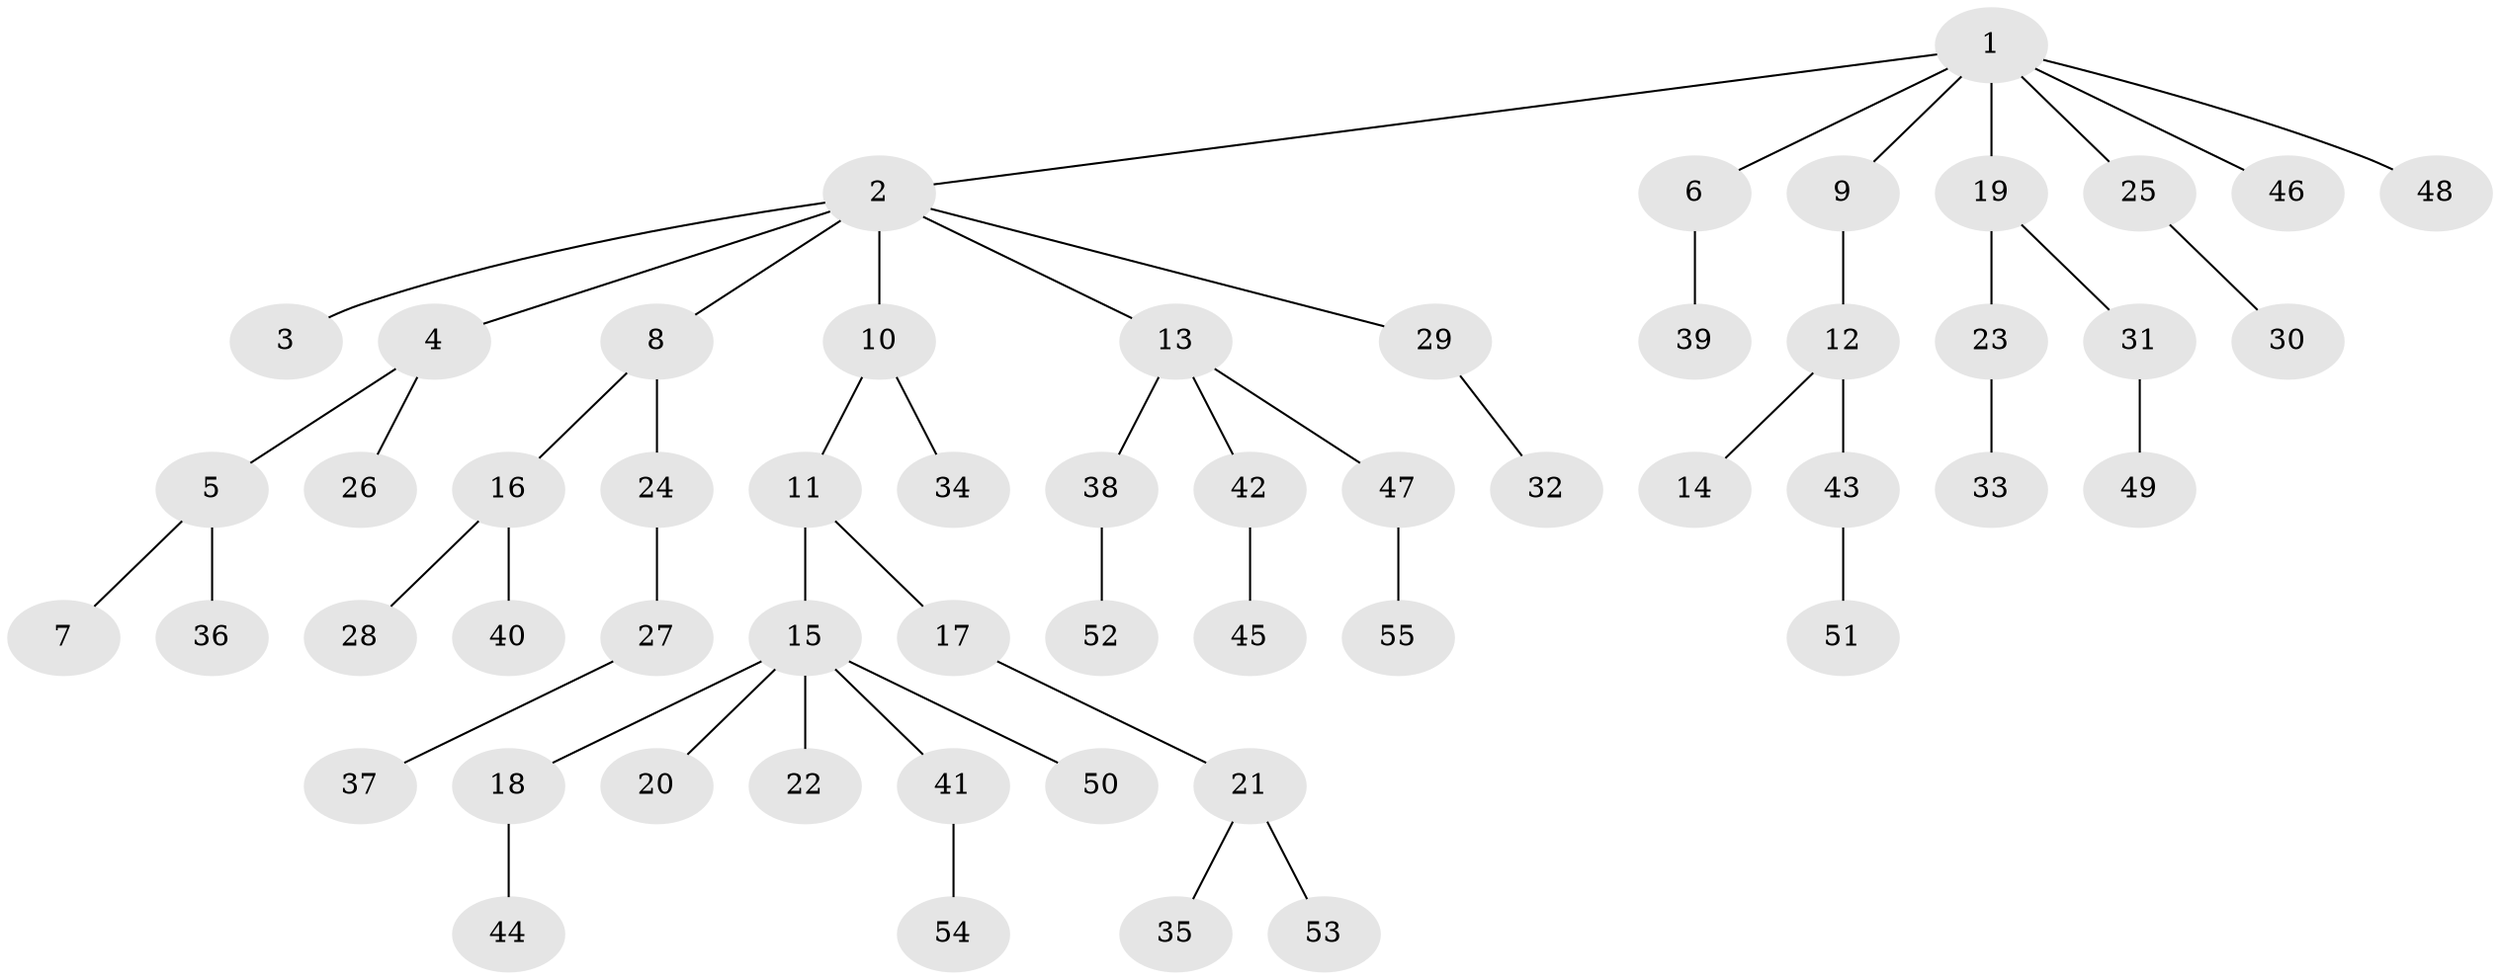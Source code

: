 // coarse degree distribution, {6: 0.05128205128205128, 2: 0.2564102564102564, 3: 0.1282051282051282, 1: 0.5128205128205128, 4: 0.02564102564102564, 5: 0.02564102564102564}
// Generated by graph-tools (version 1.1) at 2025/51/03/04/25 22:51:35]
// undirected, 55 vertices, 54 edges
graph export_dot {
  node [color=gray90,style=filled];
  1;
  2;
  3;
  4;
  5;
  6;
  7;
  8;
  9;
  10;
  11;
  12;
  13;
  14;
  15;
  16;
  17;
  18;
  19;
  20;
  21;
  22;
  23;
  24;
  25;
  26;
  27;
  28;
  29;
  30;
  31;
  32;
  33;
  34;
  35;
  36;
  37;
  38;
  39;
  40;
  41;
  42;
  43;
  44;
  45;
  46;
  47;
  48;
  49;
  50;
  51;
  52;
  53;
  54;
  55;
  1 -- 2;
  1 -- 6;
  1 -- 9;
  1 -- 19;
  1 -- 25;
  1 -- 46;
  1 -- 48;
  2 -- 3;
  2 -- 4;
  2 -- 8;
  2 -- 10;
  2 -- 13;
  2 -- 29;
  4 -- 5;
  4 -- 26;
  5 -- 7;
  5 -- 36;
  6 -- 39;
  8 -- 16;
  8 -- 24;
  9 -- 12;
  10 -- 11;
  10 -- 34;
  11 -- 15;
  11 -- 17;
  12 -- 14;
  12 -- 43;
  13 -- 38;
  13 -- 42;
  13 -- 47;
  15 -- 18;
  15 -- 20;
  15 -- 22;
  15 -- 41;
  15 -- 50;
  16 -- 28;
  16 -- 40;
  17 -- 21;
  18 -- 44;
  19 -- 23;
  19 -- 31;
  21 -- 35;
  21 -- 53;
  23 -- 33;
  24 -- 27;
  25 -- 30;
  27 -- 37;
  29 -- 32;
  31 -- 49;
  38 -- 52;
  41 -- 54;
  42 -- 45;
  43 -- 51;
  47 -- 55;
}
